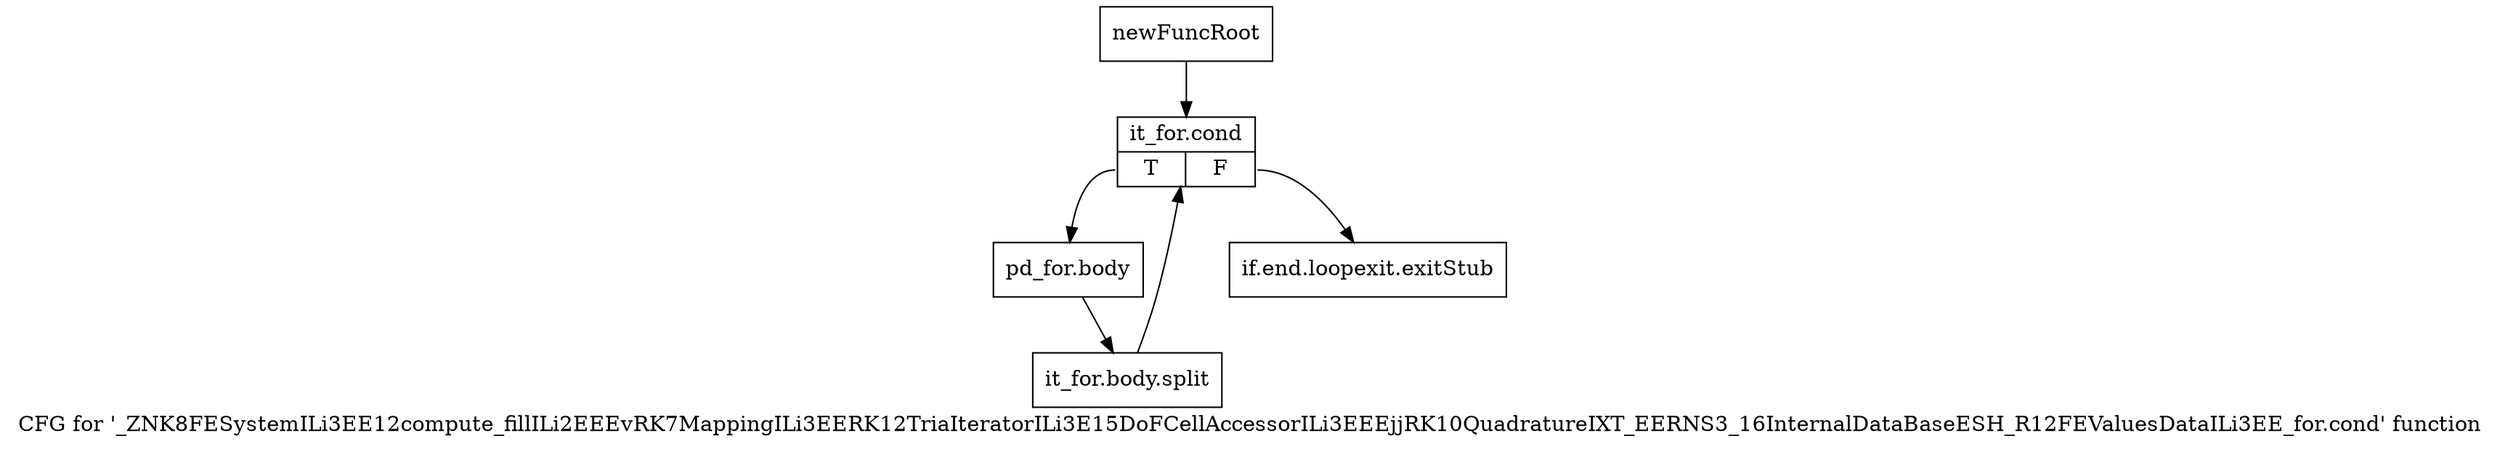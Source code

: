 digraph "CFG for '_ZNK8FESystemILi3EE12compute_fillILi2EEEvRK7MappingILi3EERK12TriaIteratorILi3E15DoFCellAccessorILi3EEEjjRK10QuadratureIXT_EERNS3_16InternalDataBaseESH_R12FEValuesDataILi3EE_for.cond' function" {
	label="CFG for '_ZNK8FESystemILi3EE12compute_fillILi2EEEvRK7MappingILi3EERK12TriaIteratorILi3E15DoFCellAccessorILi3EEEjjRK10QuadratureIXT_EERNS3_16InternalDataBaseESH_R12FEValuesDataILi3EE_for.cond' function";

	Node0x92052e0 [shape=record,label="{newFuncRoot}"];
	Node0x92052e0 -> Node0x9205380;
	Node0x9205330 [shape=record,label="{if.end.loopexit.exitStub}"];
	Node0x9205380 [shape=record,label="{it_for.cond|{<s0>T|<s1>F}}"];
	Node0x9205380:s0 -> Node0x92053d0;
	Node0x9205380:s1 -> Node0x9205330;
	Node0x92053d0 [shape=record,label="{pd_for.body}"];
	Node0x92053d0 -> Node0xc67ac50;
	Node0xc67ac50 [shape=record,label="{it_for.body.split}"];
	Node0xc67ac50 -> Node0x9205380;
}
